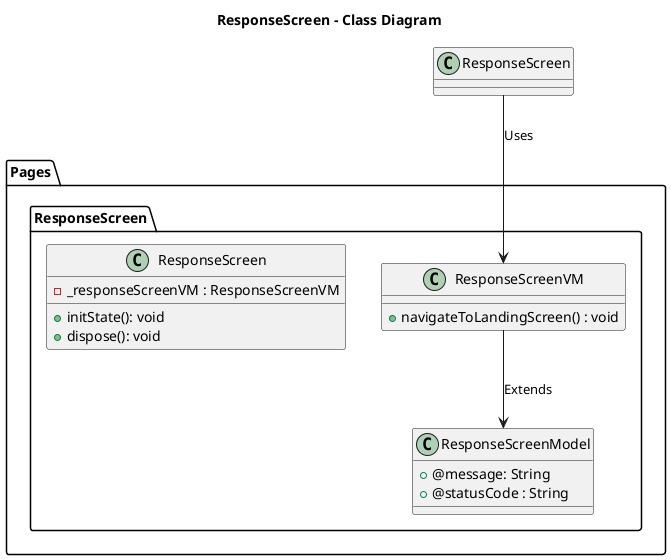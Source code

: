 @startuml ResponseScreen - Class

title ResponseScreen - Class Diagram

package Pages{
    package ResponseScreen{
        class ResponseScreenModel{
            + @message: String
            + @statusCode : String
        }
        class ResponseScreenVM{
            + navigateToLandingScreen() : void
        }
        class ResponseScreen{
            - _responseScreenVM : ResponseScreenVM
            + initState(): void
            + dispose(): void
        }
    }
}

ResponseScreen --> ResponseScreenVM : Uses
ResponseScreenVM --> ResponseScreenModel : Extends
@enduml